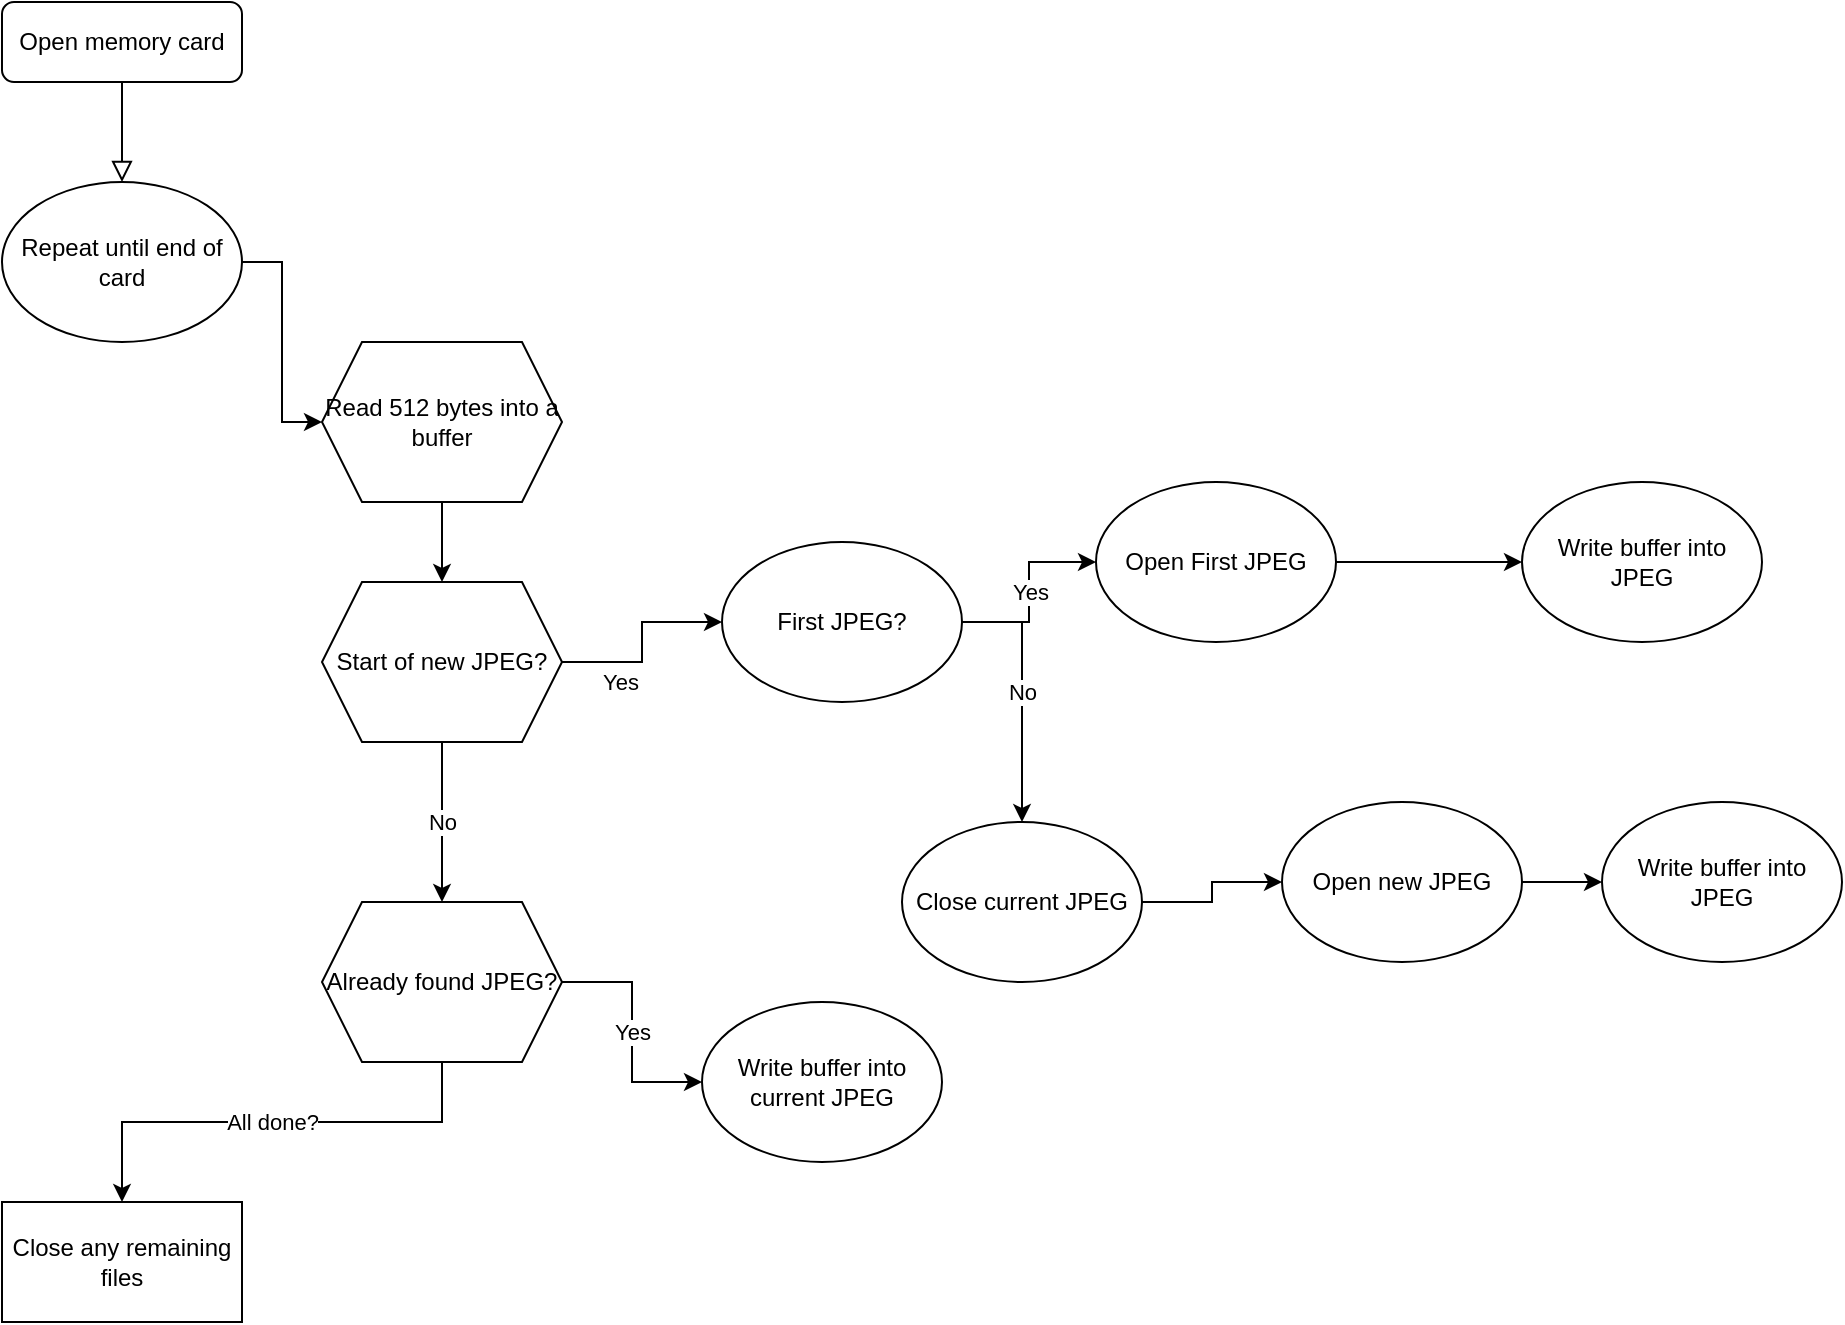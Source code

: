 <mxfile version="13.6.6" type="github">
  <diagram id="C5RBs43oDa-KdzZeNtuy" name="Page-1">
    <mxGraphModel dx="1381" dy="802" grid="1" gridSize="10" guides="1" tooltips="1" connect="1" arrows="1" fold="1" page="1" pageScale="1" pageWidth="827" pageHeight="1169" math="0" shadow="0">
      <root>
        <mxCell id="WIyWlLk6GJQsqaUBKTNV-0" />
        <mxCell id="WIyWlLk6GJQsqaUBKTNV-1" parent="WIyWlLk6GJQsqaUBKTNV-0" />
        <mxCell id="WIyWlLk6GJQsqaUBKTNV-2" value="" style="rounded=0;html=1;jettySize=auto;orthogonalLoop=1;fontSize=11;endArrow=block;endFill=0;endSize=8;strokeWidth=1;shadow=0;labelBackgroundColor=none;edgeStyle=orthogonalEdgeStyle;" parent="WIyWlLk6GJQsqaUBKTNV-1" source="WIyWlLk6GJQsqaUBKTNV-3" edge="1">
          <mxGeometry relative="1" as="geometry">
            <mxPoint x="220" y="170" as="targetPoint" />
          </mxGeometry>
        </mxCell>
        <mxCell id="WIyWlLk6GJQsqaUBKTNV-3" value="Open memory card" style="rounded=1;whiteSpace=wrap;html=1;fontSize=12;glass=0;strokeWidth=1;shadow=0;" parent="WIyWlLk6GJQsqaUBKTNV-1" vertex="1">
          <mxGeometry x="160" y="80" width="120" height="40" as="geometry" />
        </mxCell>
        <mxCell id="Xc53Lqq3viiPFTSIOd8u-4" value="" style="edgeStyle=orthogonalEdgeStyle;rounded=0;orthogonalLoop=1;jettySize=auto;html=1;" edge="1" parent="WIyWlLk6GJQsqaUBKTNV-1" source="Xc53Lqq3viiPFTSIOd8u-0" target="Xc53Lqq3viiPFTSIOd8u-3">
          <mxGeometry relative="1" as="geometry" />
        </mxCell>
        <mxCell id="Xc53Lqq3viiPFTSIOd8u-0" value="Repeat until end of card" style="ellipse;whiteSpace=wrap;html=1;" vertex="1" parent="WIyWlLk6GJQsqaUBKTNV-1">
          <mxGeometry x="160" y="170" width="120" height="80" as="geometry" />
        </mxCell>
        <mxCell id="Xc53Lqq3viiPFTSIOd8u-6" value="" style="edgeStyle=orthogonalEdgeStyle;rounded=0;orthogonalLoop=1;jettySize=auto;html=1;" edge="1" parent="WIyWlLk6GJQsqaUBKTNV-1" source="Xc53Lqq3viiPFTSIOd8u-3" target="Xc53Lqq3viiPFTSIOd8u-5">
          <mxGeometry relative="1" as="geometry" />
        </mxCell>
        <mxCell id="Xc53Lqq3viiPFTSIOd8u-3" value="Read 512 bytes into a buffer" style="shape=hexagon;perimeter=hexagonPerimeter2;whiteSpace=wrap;html=1;fixedSize=1;" vertex="1" parent="WIyWlLk6GJQsqaUBKTNV-1">
          <mxGeometry x="320" y="250" width="120" height="80" as="geometry" />
        </mxCell>
        <mxCell id="Xc53Lqq3viiPFTSIOd8u-10" value="" style="edgeStyle=orthogonalEdgeStyle;rounded=0;orthogonalLoop=1;jettySize=auto;html=1;" edge="1" parent="WIyWlLk6GJQsqaUBKTNV-1" source="Xc53Lqq3viiPFTSIOd8u-5" target="Xc53Lqq3viiPFTSIOd8u-9">
          <mxGeometry relative="1" as="geometry" />
        </mxCell>
        <mxCell id="Xc53Lqq3viiPFTSIOd8u-11" value="Yes" style="edgeLabel;html=1;align=center;verticalAlign=middle;resizable=0;points=[];" vertex="1" connectable="0" parent="Xc53Lqq3viiPFTSIOd8u-10">
          <mxGeometry x="-0.418" y="-10" relative="1" as="geometry">
            <mxPoint as="offset" />
          </mxGeometry>
        </mxCell>
        <mxCell id="Xc53Lqq3viiPFTSIOd8u-23" value="No" style="edgeStyle=orthogonalEdgeStyle;rounded=0;orthogonalLoop=1;jettySize=auto;html=1;" edge="1" parent="WIyWlLk6GJQsqaUBKTNV-1" source="Xc53Lqq3viiPFTSIOd8u-5" target="Xc53Lqq3viiPFTSIOd8u-22">
          <mxGeometry relative="1" as="geometry" />
        </mxCell>
        <mxCell id="Xc53Lqq3viiPFTSIOd8u-5" value="Start of new JPEG?" style="shape=hexagon;perimeter=hexagonPerimeter2;whiteSpace=wrap;html=1;fixedSize=1;" vertex="1" parent="WIyWlLk6GJQsqaUBKTNV-1">
          <mxGeometry x="320" y="370" width="120" height="80" as="geometry" />
        </mxCell>
        <mxCell id="Xc53Lqq3viiPFTSIOd8u-13" value="Yes" style="edgeStyle=orthogonalEdgeStyle;rounded=0;orthogonalLoop=1;jettySize=auto;html=1;" edge="1" parent="WIyWlLk6GJQsqaUBKTNV-1" source="Xc53Lqq3viiPFTSIOd8u-9" target="Xc53Lqq3viiPFTSIOd8u-12">
          <mxGeometry relative="1" as="geometry" />
        </mxCell>
        <mxCell id="Xc53Lqq3viiPFTSIOd8u-15" value="No" style="edgeStyle=orthogonalEdgeStyle;rounded=0;orthogonalLoop=1;jettySize=auto;html=1;" edge="1" parent="WIyWlLk6GJQsqaUBKTNV-1" source="Xc53Lqq3viiPFTSIOd8u-9" target="Xc53Lqq3viiPFTSIOd8u-14">
          <mxGeometry relative="1" as="geometry">
            <Array as="points">
              <mxPoint x="670" y="390" />
            </Array>
          </mxGeometry>
        </mxCell>
        <mxCell id="Xc53Lqq3viiPFTSIOd8u-9" value="First JPEG?" style="ellipse;whiteSpace=wrap;html=1;" vertex="1" parent="WIyWlLk6GJQsqaUBKTNV-1">
          <mxGeometry x="520" y="350" width="120" height="80" as="geometry" />
        </mxCell>
        <mxCell id="Xc53Lqq3viiPFTSIOd8u-17" value="" style="edgeStyle=orthogonalEdgeStyle;rounded=0;orthogonalLoop=1;jettySize=auto;html=1;" edge="1" parent="WIyWlLk6GJQsqaUBKTNV-1" source="Xc53Lqq3viiPFTSIOd8u-12" target="Xc53Lqq3viiPFTSIOd8u-16">
          <mxGeometry relative="1" as="geometry" />
        </mxCell>
        <mxCell id="Xc53Lqq3viiPFTSIOd8u-12" value="Open First JPEG" style="ellipse;whiteSpace=wrap;html=1;" vertex="1" parent="WIyWlLk6GJQsqaUBKTNV-1">
          <mxGeometry x="707" y="320" width="120" height="80" as="geometry" />
        </mxCell>
        <mxCell id="Xc53Lqq3viiPFTSIOd8u-19" value="" style="edgeStyle=orthogonalEdgeStyle;rounded=0;orthogonalLoop=1;jettySize=auto;html=1;" edge="1" parent="WIyWlLk6GJQsqaUBKTNV-1" source="Xc53Lqq3viiPFTSIOd8u-14" target="Xc53Lqq3viiPFTSIOd8u-18">
          <mxGeometry relative="1" as="geometry" />
        </mxCell>
        <mxCell id="Xc53Lqq3viiPFTSIOd8u-14" value="Close current JPEG" style="ellipse;whiteSpace=wrap;html=1;" vertex="1" parent="WIyWlLk6GJQsqaUBKTNV-1">
          <mxGeometry x="610" y="490" width="120" height="80" as="geometry" />
        </mxCell>
        <mxCell id="Xc53Lqq3viiPFTSIOd8u-16" value="Write buffer into JPEG" style="ellipse;whiteSpace=wrap;html=1;" vertex="1" parent="WIyWlLk6GJQsqaUBKTNV-1">
          <mxGeometry x="920" y="320" width="120" height="80" as="geometry" />
        </mxCell>
        <mxCell id="Xc53Lqq3viiPFTSIOd8u-21" value="" style="edgeStyle=orthogonalEdgeStyle;rounded=0;orthogonalLoop=1;jettySize=auto;html=1;" edge="1" parent="WIyWlLk6GJQsqaUBKTNV-1" source="Xc53Lqq3viiPFTSIOd8u-18" target="Xc53Lqq3viiPFTSIOd8u-20">
          <mxGeometry relative="1" as="geometry" />
        </mxCell>
        <mxCell id="Xc53Lqq3viiPFTSIOd8u-18" value="Open new JPEG" style="ellipse;whiteSpace=wrap;html=1;" vertex="1" parent="WIyWlLk6GJQsqaUBKTNV-1">
          <mxGeometry x="800" y="480" width="120" height="80" as="geometry" />
        </mxCell>
        <mxCell id="Xc53Lqq3viiPFTSIOd8u-20" value="Write buffer into JPEG" style="ellipse;whiteSpace=wrap;html=1;" vertex="1" parent="WIyWlLk6GJQsqaUBKTNV-1">
          <mxGeometry x="960" y="480" width="120" height="80" as="geometry" />
        </mxCell>
        <mxCell id="Xc53Lqq3viiPFTSIOd8u-25" value="Yes" style="edgeStyle=orthogonalEdgeStyle;rounded=0;orthogonalLoop=1;jettySize=auto;html=1;" edge="1" parent="WIyWlLk6GJQsqaUBKTNV-1" source="Xc53Lqq3viiPFTSIOd8u-22" target="Xc53Lqq3viiPFTSIOd8u-24">
          <mxGeometry relative="1" as="geometry" />
        </mxCell>
        <mxCell id="Xc53Lqq3viiPFTSIOd8u-27" value="All done?" style="edgeStyle=orthogonalEdgeStyle;rounded=0;orthogonalLoop=1;jettySize=auto;html=1;" edge="1" parent="WIyWlLk6GJQsqaUBKTNV-1" source="Xc53Lqq3viiPFTSIOd8u-22" target="Xc53Lqq3viiPFTSIOd8u-26">
          <mxGeometry relative="1" as="geometry">
            <Array as="points">
              <mxPoint x="380" y="640" />
              <mxPoint x="220" y="640" />
            </Array>
          </mxGeometry>
        </mxCell>
        <mxCell id="Xc53Lqq3viiPFTSIOd8u-22" value="Already found JPEG?" style="shape=hexagon;perimeter=hexagonPerimeter2;whiteSpace=wrap;html=1;fixedSize=1;" vertex="1" parent="WIyWlLk6GJQsqaUBKTNV-1">
          <mxGeometry x="320" y="530" width="120" height="80" as="geometry" />
        </mxCell>
        <mxCell id="Xc53Lqq3viiPFTSIOd8u-24" value="Write buffer into current JPEG" style="ellipse;whiteSpace=wrap;html=1;" vertex="1" parent="WIyWlLk6GJQsqaUBKTNV-1">
          <mxGeometry x="510" y="580" width="120" height="80" as="geometry" />
        </mxCell>
        <mxCell id="Xc53Lqq3viiPFTSIOd8u-26" value="Close any remaining files" style="whiteSpace=wrap;html=1;" vertex="1" parent="WIyWlLk6GJQsqaUBKTNV-1">
          <mxGeometry x="160" y="680" width="120" height="60" as="geometry" />
        </mxCell>
      </root>
    </mxGraphModel>
  </diagram>
</mxfile>
